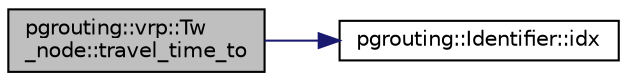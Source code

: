 digraph "pgrouting::vrp::Tw_node::travel_time_to"
{
  edge [fontname="Helvetica",fontsize="10",labelfontname="Helvetica",labelfontsize="10"];
  node [fontname="Helvetica",fontsize="10",shape=record];
  rankdir="LR";
  Node560 [label="pgrouting::vrp::Tw\l_node::travel_time_to",height=0.2,width=0.4,color="black", fillcolor="grey75", style="filled", fontcolor="black"];
  Node560 -> Node561 [color="midnightblue",fontsize="10",style="solid",fontname="Helvetica"];
  Node561 [label="pgrouting::Identifier::idx",height=0.2,width=0.4,color="black", fillcolor="white", style="filled",URL="$classpgrouting_1_1Identifier.html#ae0a3414bc65c1b67101b3f5944505447"];
}

